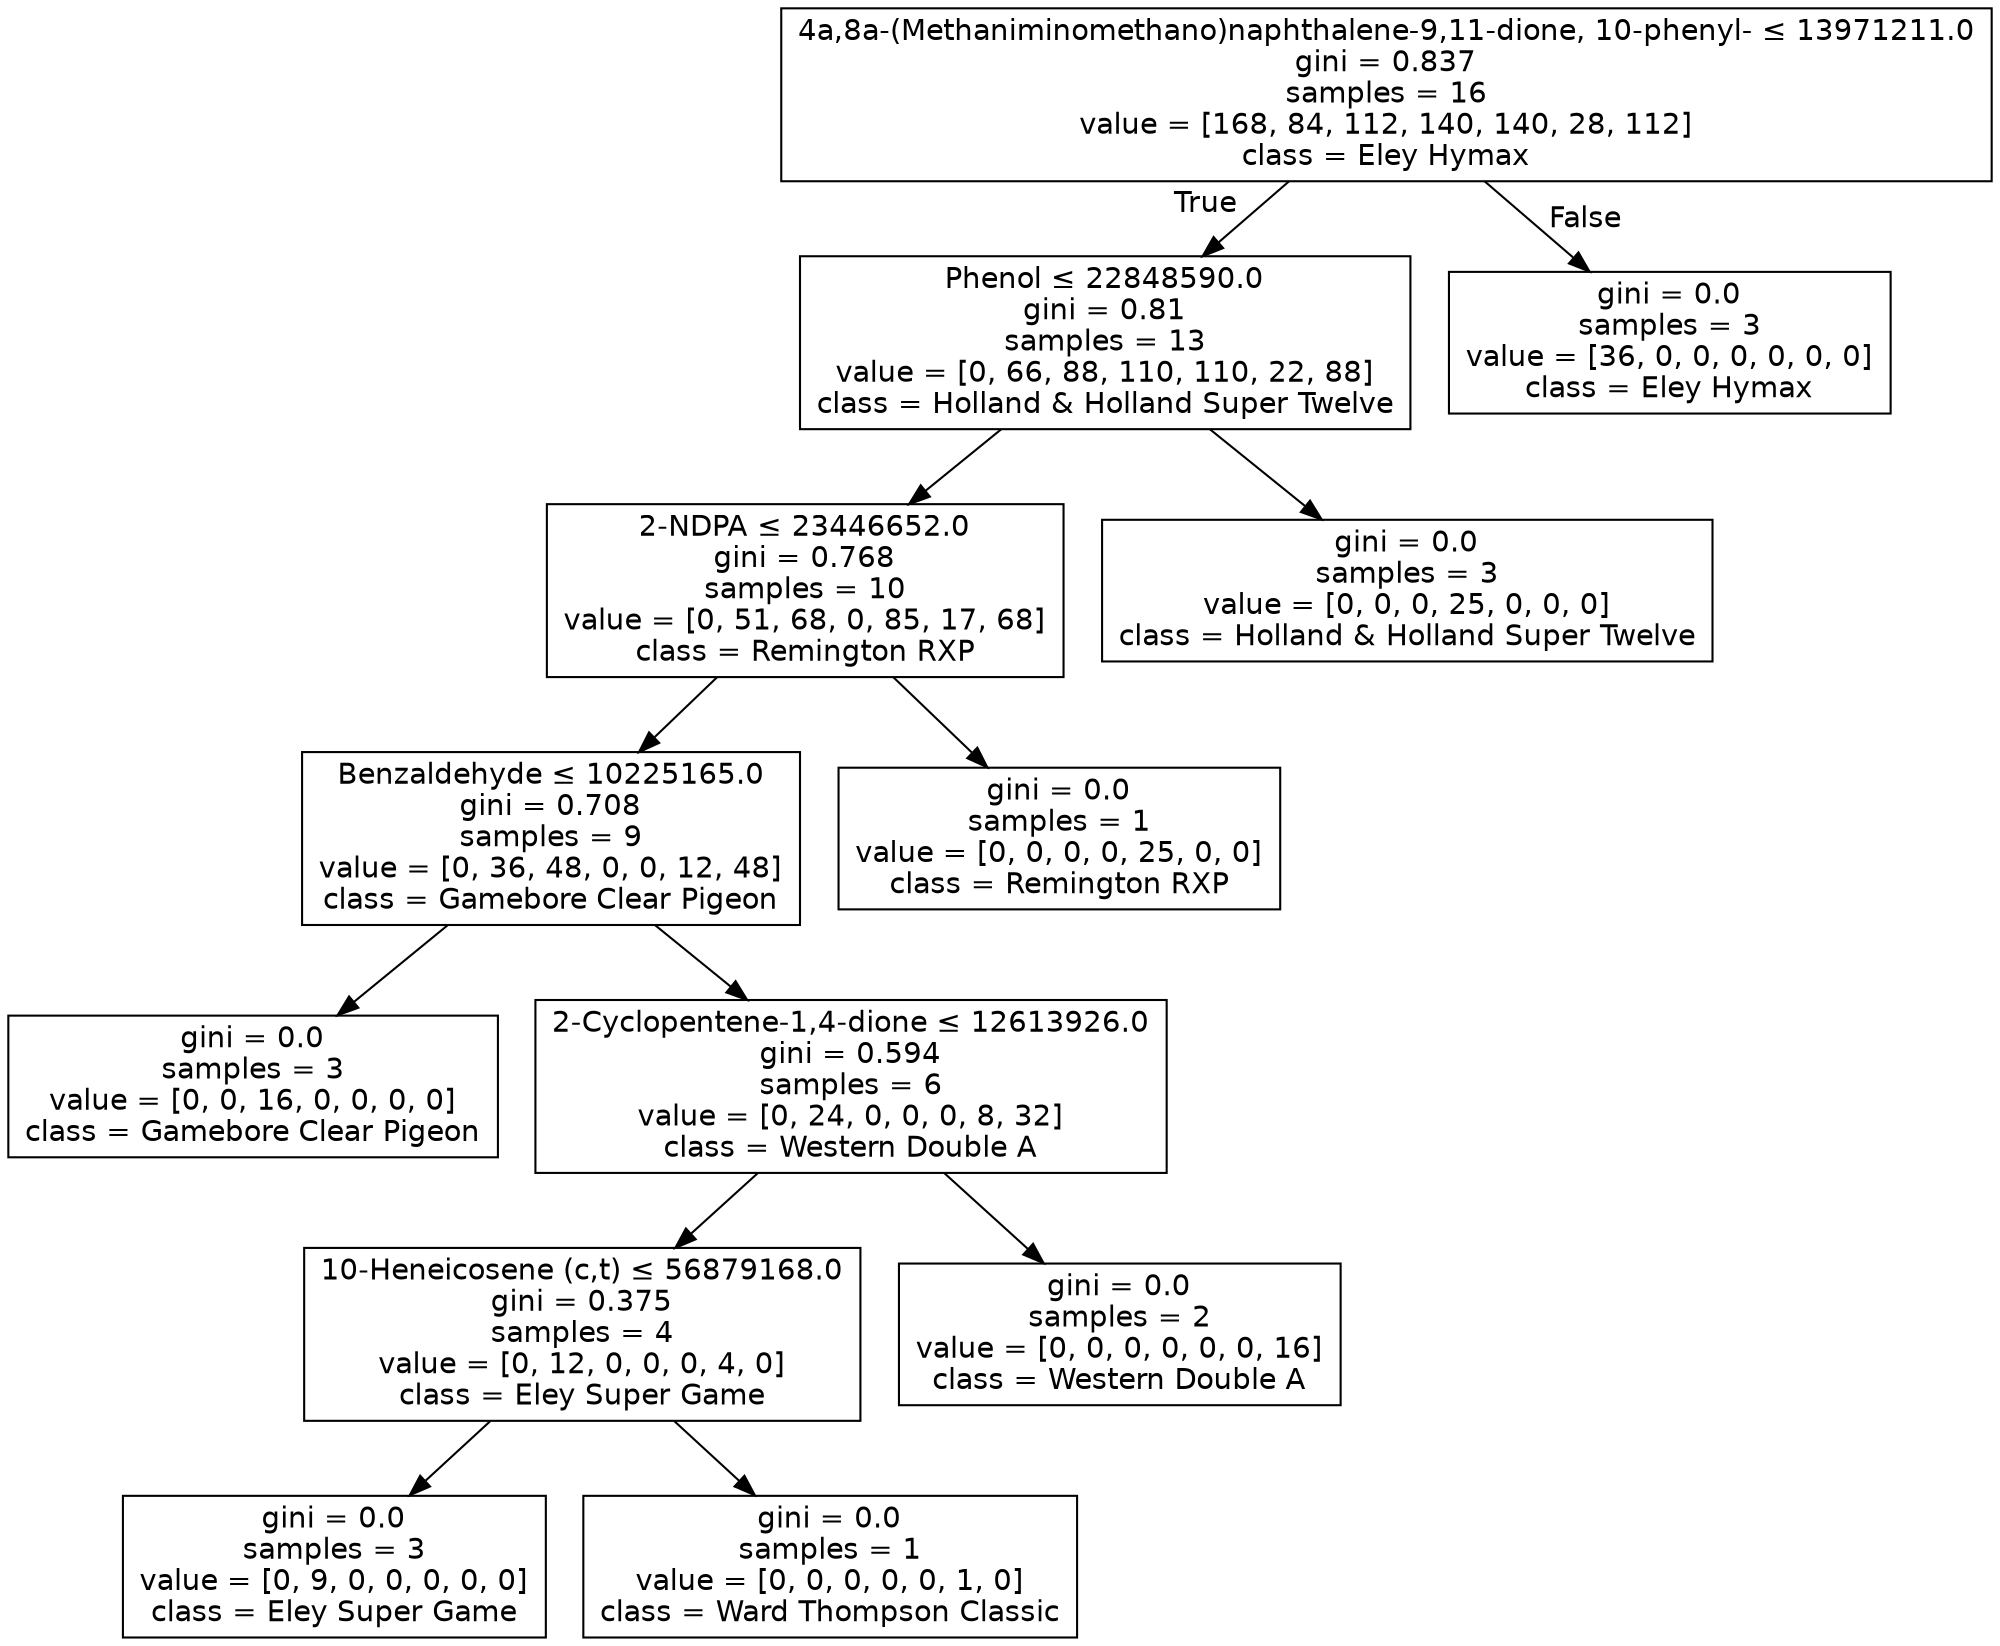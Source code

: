 digraph Tree {
node [shape=box, fontname="helvetica"] ;
edge [fontname="helvetica"] ;
0 [label=<4a,8a-(Methaniminomethano)naphthalene-9,11-dione, 10-phenyl- &le; 13971211.0<br/>gini = 0.837<br/>samples = 16<br/>value = [168, 84, 112, 140, 140, 28, 112]<br/>class = Eley Hymax>] ;
1 [label=<Phenol &le; 22848590.0<br/>gini = 0.81<br/>samples = 13<br/>value = [0, 66, 88, 110, 110, 22, 88]<br/>class = Holland &amp; Holland Super Twelve>] ;
0 -> 1 [labeldistance=2.5, labelangle=45, headlabel="True"] ;
2 [label=<2-NDPA &le; 23446652.0<br/>gini = 0.768<br/>samples = 10<br/>value = [0, 51, 68, 0, 85, 17, 68]<br/>class = Remington RXP>] ;
1 -> 2 ;
3 [label=<Benzaldehyde &le; 10225165.0<br/>gini = 0.708<br/>samples = 9<br/>value = [0, 36, 48, 0, 0, 12, 48]<br/>class = Gamebore Clear Pigeon>] ;
2 -> 3 ;
4 [label=<gini = 0.0<br/>samples = 3<br/>value = [0, 0, 16, 0, 0, 0, 0]<br/>class = Gamebore Clear Pigeon>] ;
3 -> 4 ;
5 [label=<2-Cyclopentene-1,4-dione &le; 12613926.0<br/>gini = 0.594<br/>samples = 6<br/>value = [0, 24, 0, 0, 0, 8, 32]<br/>class = Western Double A>] ;
3 -> 5 ;
6 [label=<10-Heneicosene (c,t) &le; 56879168.0<br/>gini = 0.375<br/>samples = 4<br/>value = [0, 12, 0, 0, 0, 4, 0]<br/>class = Eley Super Game>] ;
5 -> 6 ;
7 [label=<gini = 0.0<br/>samples = 3<br/>value = [0, 9, 0, 0, 0, 0, 0]<br/>class = Eley Super Game>] ;
6 -> 7 ;
8 [label=<gini = 0.0<br/>samples = 1<br/>value = [0, 0, 0, 0, 0, 1, 0]<br/>class = Ward Thompson Classic>] ;
6 -> 8 ;
9 [label=<gini = 0.0<br/>samples = 2<br/>value = [0, 0, 0, 0, 0, 0, 16]<br/>class = Western Double A>] ;
5 -> 9 ;
10 [label=<gini = 0.0<br/>samples = 1<br/>value = [0, 0, 0, 0, 25, 0, 0]<br/>class = Remington RXP>] ;
2 -> 10 ;
11 [label=<gini = 0.0<br/>samples = 3<br/>value = [0, 0, 0, 25, 0, 0, 0]<br/>class = Holland &amp; Holland Super Twelve>] ;
1 -> 11 ;
12 [label=<gini = 0.0<br/>samples = 3<br/>value = [36, 0, 0, 0, 0, 0, 0]<br/>class = Eley Hymax>] ;
0 -> 12 [labeldistance=2.5, labelangle=-45, headlabel="False"] ;
}
